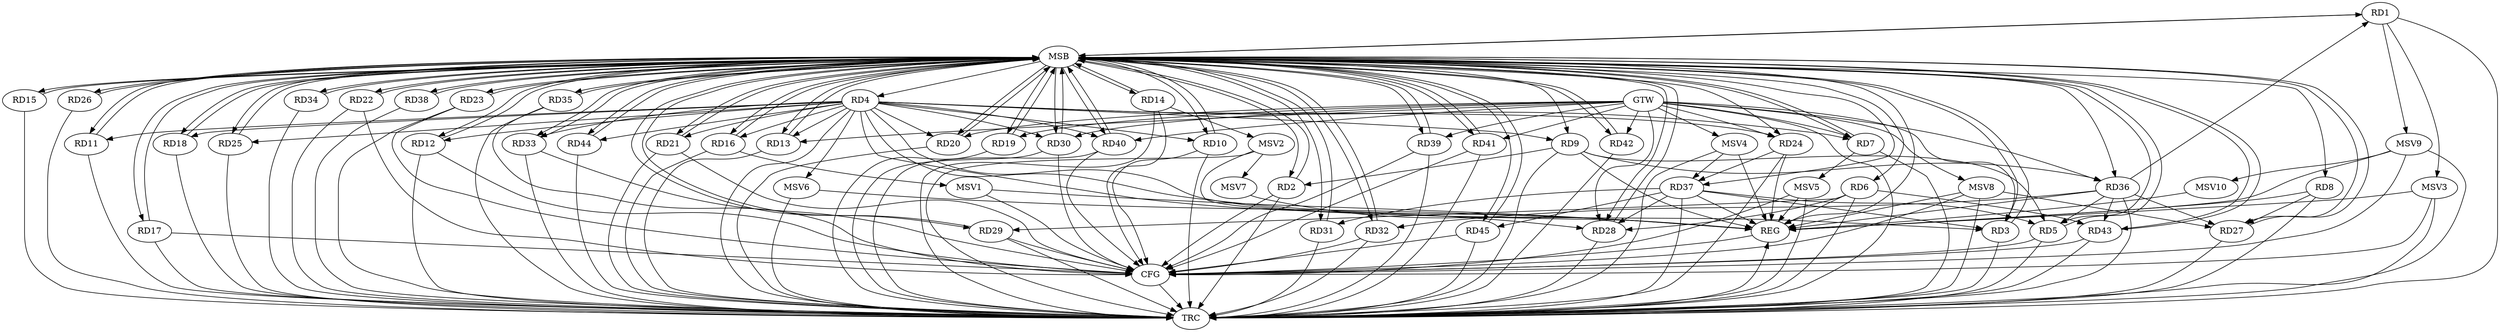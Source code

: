 strict digraph G {
  RD1 [ label="RD1" ];
  RD2 [ label="RD2" ];
  RD3 [ label="RD3" ];
  RD4 [ label="RD4" ];
  RD5 [ label="RD5" ];
  RD6 [ label="RD6" ];
  RD7 [ label="RD7" ];
  RD8 [ label="RD8" ];
  RD9 [ label="RD9" ];
  RD10 [ label="RD10" ];
  RD11 [ label="RD11" ];
  RD12 [ label="RD12" ];
  RD13 [ label="RD13" ];
  RD14 [ label="RD14" ];
  RD15 [ label="RD15" ];
  RD16 [ label="RD16" ];
  RD17 [ label="RD17" ];
  RD18 [ label="RD18" ];
  RD19 [ label="RD19" ];
  RD20 [ label="RD20" ];
  RD21 [ label="RD21" ];
  RD22 [ label="RD22" ];
  RD23 [ label="RD23" ];
  RD24 [ label="RD24" ];
  RD25 [ label="RD25" ];
  RD26 [ label="RD26" ];
  RD27 [ label="RD27" ];
  RD28 [ label="RD28" ];
  RD29 [ label="RD29" ];
  RD30 [ label="RD30" ];
  RD31 [ label="RD31" ];
  RD32 [ label="RD32" ];
  RD33 [ label="RD33" ];
  RD34 [ label="RD34" ];
  RD35 [ label="RD35" ];
  RD36 [ label="RD36" ];
  RD37 [ label="RD37" ];
  RD38 [ label="RD38" ];
  RD39 [ label="RD39" ];
  RD40 [ label="RD40" ];
  RD41 [ label="RD41" ];
  RD42 [ label="RD42" ];
  RD43 [ label="RD43" ];
  RD44 [ label="RD44" ];
  RD45 [ label="RD45" ];
  GTW [ label="GTW" ];
  REG [ label="REG" ];
  MSB [ label="MSB" ];
  CFG [ label="CFG" ];
  TRC [ label="TRC" ];
  MSV1 [ label="MSV1" ];
  MSV2 [ label="MSV2" ];
  MSV3 [ label="MSV3" ];
  MSV4 [ label="MSV4" ];
  MSV5 [ label="MSV5" ];
  MSV6 [ label="MSV6" ];
  MSV7 [ label="MSV7" ];
  MSV8 [ label="MSV8" ];
  MSV9 [ label="MSV9" ];
  MSV10 [ label="MSV10" ];
  RD36 -> RD1;
  RD9 -> RD2;
  RD4 -> RD3;
  RD37 -> RD3;
  RD4 -> RD12;
  RD4 -> RD16;
  RD4 -> RD18;
  RD4 -> RD28;
  RD4 -> RD33;
  RD9 -> RD5;
  RD36 -> RD5;
  RD37 -> RD5;
  RD6 -> RD28;
  RD6 -> RD29;
  RD6 -> RD43;
  RD8 -> RD27;
  RD9 -> RD36;
  RD24 -> RD37;
  RD36 -> RD27;
  RD37 -> RD28;
  RD37 -> RD31;
  RD36 -> RD32;
  RD36 -> RD43;
  RD37 -> RD45;
  GTW -> RD19;
  GTW -> RD24;
  GTW -> RD28;
  GTW -> RD40;
  GTW -> RD13;
  GTW -> RD41;
  GTW -> RD30;
  GTW -> RD39;
  GTW -> RD20;
  GTW -> RD36;
  GTW -> RD7;
  GTW -> RD3;
  GTW -> RD42;
  RD4 -> REG;
  RD6 -> REG;
  RD8 -> REG;
  RD9 -> REG;
  RD24 -> REG;
  RD36 -> REG;
  RD37 -> REG;
  RD1 -> MSB;
  MSB -> RD5;
  MSB -> RD30;
  MSB -> RD38;
  MSB -> REG;
  RD2 -> MSB;
  MSB -> RD25;
  MSB -> RD27;
  RD3 -> MSB;
  MSB -> RD7;
  MSB -> RD35;
  MSB -> RD44;
  RD5 -> MSB;
  MSB -> RD4;
  MSB -> RD21;
  MSB -> RD37;
  MSB -> RD43;
  RD7 -> MSB;
  MSB -> RD8;
  MSB -> RD11;
  MSB -> RD29;
  RD10 -> MSB;
  MSB -> RD23;
  MSB -> RD31;
  MSB -> RD45;
  RD11 -> MSB;
  MSB -> RD10;
  MSB -> RD16;
  RD12 -> MSB;
  MSB -> RD6;
  MSB -> RD14;
  MSB -> RD19;
  MSB -> RD26;
  MSB -> RD33;
  RD13 -> MSB;
  MSB -> RD20;
  MSB -> RD36;
  MSB -> RD42;
  RD14 -> MSB;
  MSB -> RD15;
  MSB -> RD32;
  MSB -> RD39;
  RD15 -> MSB;
  MSB -> RD3;
  MSB -> RD9;
  MSB -> RD34;
  RD16 -> MSB;
  RD17 -> MSB;
  MSB -> RD2;
  RD18 -> MSB;
  MSB -> RD12;
  RD19 -> MSB;
  MSB -> RD1;
  MSB -> RD18;
  RD20 -> MSB;
  MSB -> RD13;
  MSB -> RD28;
  RD21 -> MSB;
  RD22 -> MSB;
  RD23 -> MSB;
  MSB -> RD41;
  RD25 -> MSB;
  MSB -> RD22;
  RD26 -> MSB;
  RD27 -> MSB;
  RD28 -> MSB;
  RD29 -> MSB;
  RD30 -> MSB;
  RD31 -> MSB;
  RD32 -> MSB;
  MSB -> RD40;
  RD33 -> MSB;
  MSB -> RD17;
  RD34 -> MSB;
  RD35 -> MSB;
  RD38 -> MSB;
  RD39 -> MSB;
  MSB -> RD24;
  RD40 -> MSB;
  RD41 -> MSB;
  RD42 -> MSB;
  RD43 -> MSB;
  RD44 -> MSB;
  RD45 -> MSB;
  RD32 -> CFG;
  RD33 -> CFG;
  RD12 -> CFG;
  RD21 -> CFG;
  RD30 -> CFG;
  RD2 -> CFG;
  RD5 -> CFG;
  RD40 -> CFG;
  RD43 -> CFG;
  RD23 -> CFG;
  RD29 -> CFG;
  RD39 -> CFG;
  RD10 -> CFG;
  RD17 -> CFG;
  RD45 -> CFG;
  RD41 -> CFG;
  RD14 -> CFG;
  RD22 -> CFG;
  RD35 -> CFG;
  REG -> CFG;
  RD1 -> TRC;
  RD2 -> TRC;
  RD3 -> TRC;
  RD4 -> TRC;
  RD5 -> TRC;
  RD6 -> TRC;
  RD7 -> TRC;
  RD8 -> TRC;
  RD9 -> TRC;
  RD10 -> TRC;
  RD11 -> TRC;
  RD12 -> TRC;
  RD13 -> TRC;
  RD14 -> TRC;
  RD15 -> TRC;
  RD16 -> TRC;
  RD17 -> TRC;
  RD18 -> TRC;
  RD19 -> TRC;
  RD20 -> TRC;
  RD21 -> TRC;
  RD22 -> TRC;
  RD23 -> TRC;
  RD24 -> TRC;
  RD25 -> TRC;
  RD26 -> TRC;
  RD27 -> TRC;
  RD28 -> TRC;
  RD29 -> TRC;
  RD30 -> TRC;
  RD31 -> TRC;
  RD32 -> TRC;
  RD33 -> TRC;
  RD34 -> TRC;
  RD35 -> TRC;
  RD36 -> TRC;
  RD37 -> TRC;
  RD38 -> TRC;
  RD39 -> TRC;
  RD40 -> TRC;
  RD41 -> TRC;
  RD42 -> TRC;
  RD43 -> TRC;
  RD44 -> TRC;
  RD45 -> TRC;
  GTW -> TRC;
  CFG -> TRC;
  TRC -> REG;
  RD4 -> RD10;
  RD4 -> RD11;
  RD4 -> RD13;
  RD4 -> RD25;
  RD4 -> RD44;
  RD4 -> RD7;
  RD4 -> RD20;
  RD4 -> RD21;
  RD4 -> RD24;
  RD4 -> RD30;
  RD4 -> RD40;
  RD4 -> RD9;
  RD16 -> MSV1;
  MSV1 -> REG;
  MSV1 -> CFG;
  RD14 -> MSV2;
  MSV2 -> REG;
  MSV2 -> TRC;
  RD1 -> MSV3;
  MSV3 -> REG;
  MSV3 -> TRC;
  MSV3 -> CFG;
  MSV4 -> RD37;
  GTW -> MSV4;
  MSV4 -> REG;
  MSV4 -> TRC;
  RD7 -> MSV5;
  MSV5 -> REG;
  MSV5 -> TRC;
  MSV5 -> CFG;
  RD4 -> MSV6;
  MSV6 -> REG;
  MSV6 -> TRC;
  MSV2 -> MSV7;
  MSV7 -> REG;
  MSV8 -> RD27;
  GTW -> MSV8;
  MSV8 -> REG;
  MSV8 -> TRC;
  MSV8 -> CFG;
  RD1 -> MSV9;
  MSV9 -> REG;
  MSV9 -> TRC;
  MSV9 -> CFG;
  MSV9 -> MSV10;
  MSV10 -> REG;
}
